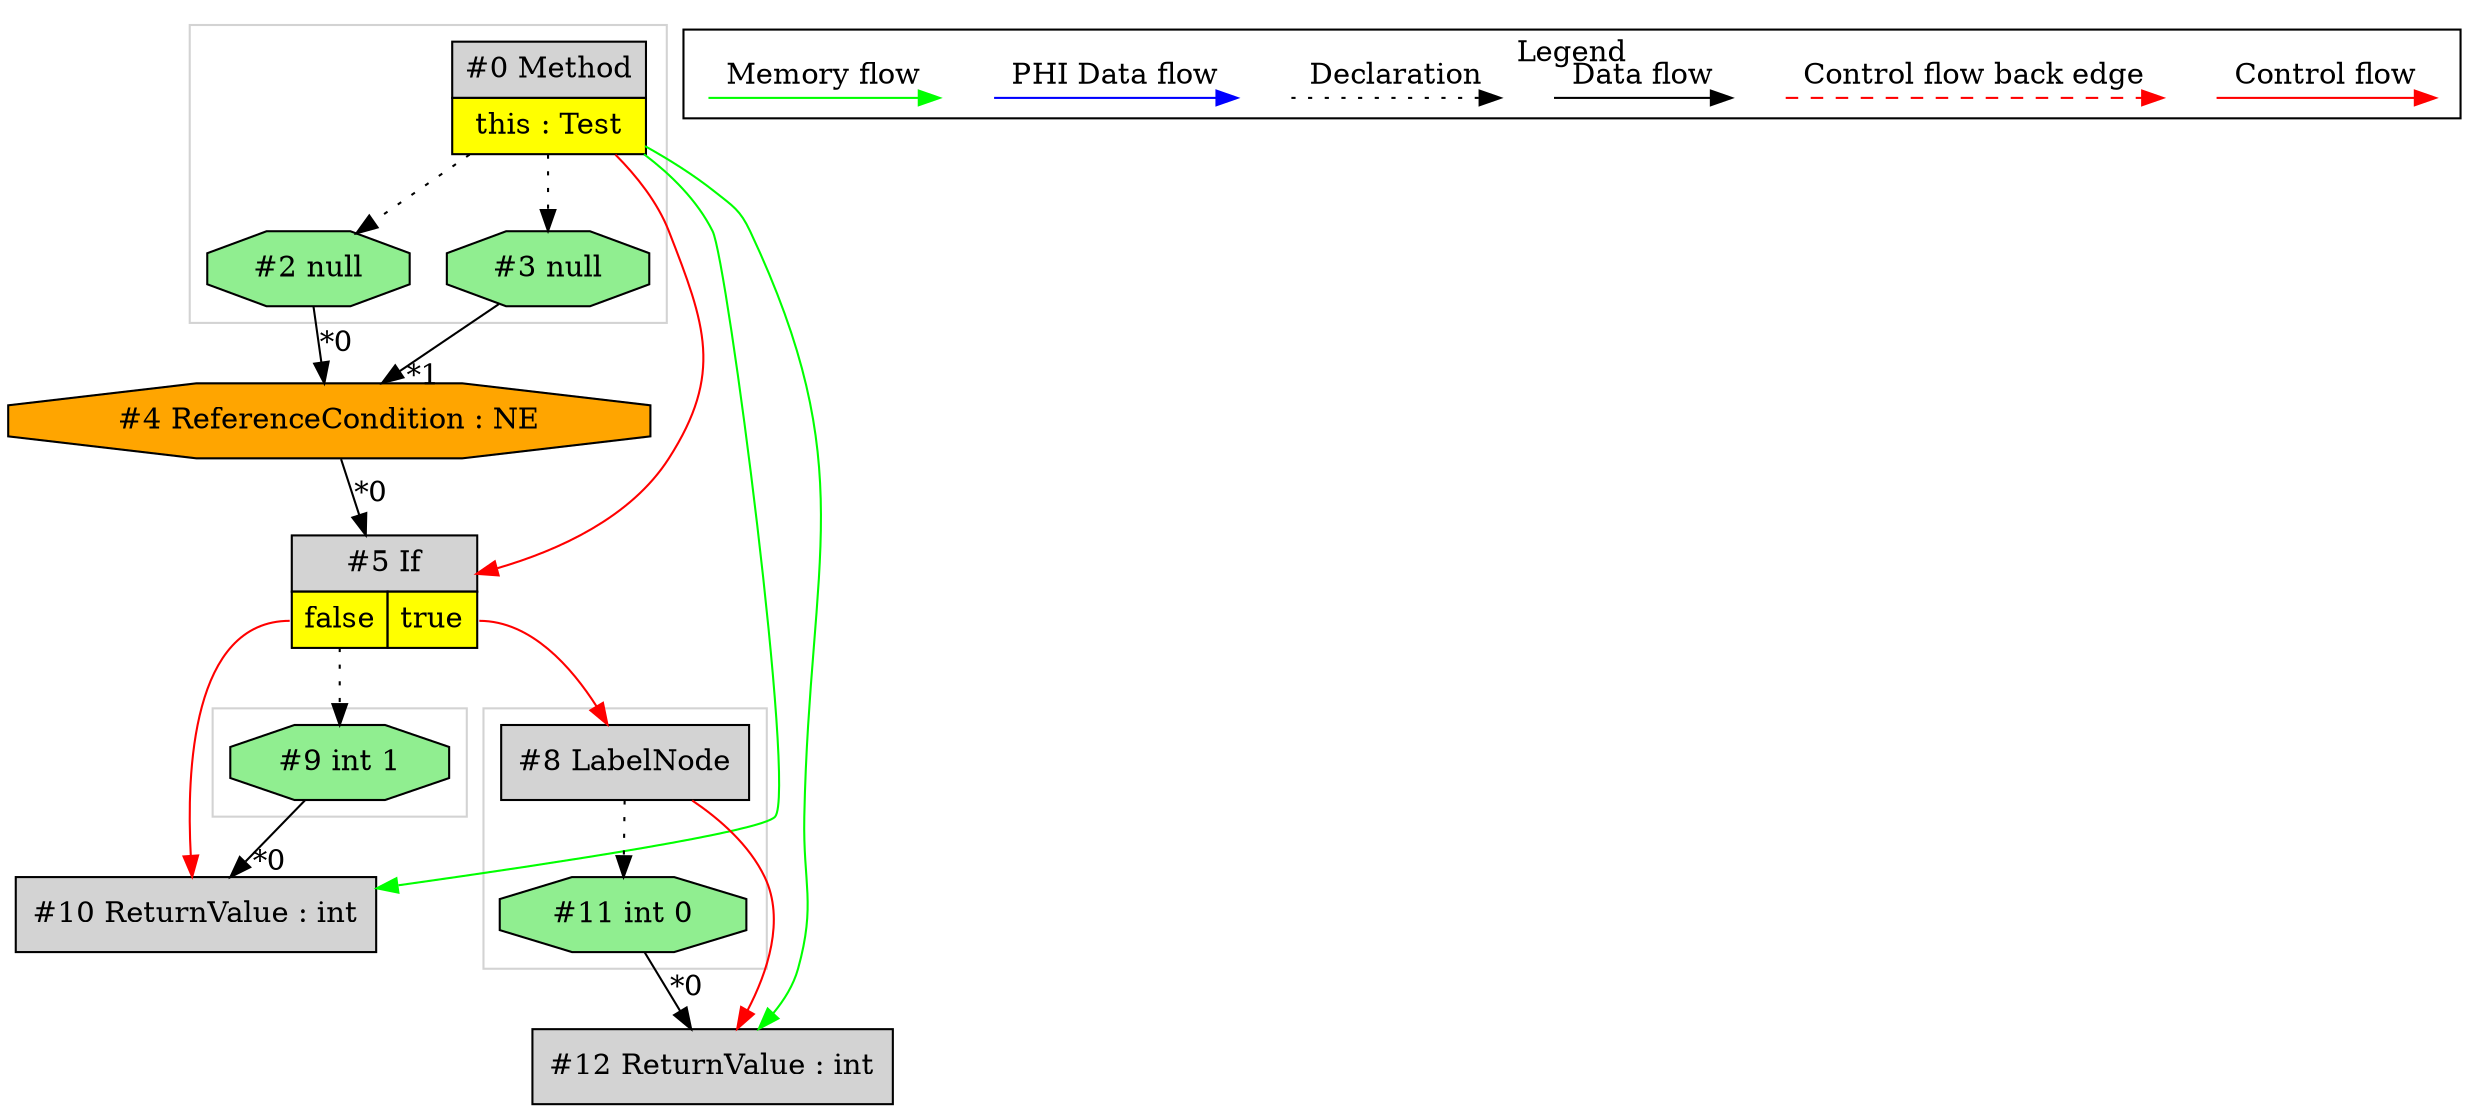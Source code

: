 digraph {
 ordering="in";
 node0[margin="0", label=<<table border="0" cellborder="1" cellspacing="0" cellpadding="5"><tr><td colspan="1">#0 Method</td></tr><tr><td port="prj1" bgcolor="yellow">this : Test</td></tr></table>>,shape=none, fillcolor=lightgrey, style=filled];
 node3[label="#3 null",shape=octagon, fillcolor=lightgreen, style=filled];
 node0 -> node3[style=dotted];
 node4[label="#4 ReferenceCondition : NE",shape=octagon, fillcolor=orange, style=filled];
 node2 -> node4[headlabel="*0", labeldistance=2];
 node3 -> node4[headlabel="*1", labeldistance=2];
 node2[label="#2 null",shape=octagon, fillcolor=lightgreen, style=filled];
 node0 -> node2[style=dotted];
 node5[margin="0", label=<<table border="0" cellborder="1" cellspacing="0" cellpadding="5"><tr><td colspan="2">#5 If</td></tr><tr><td port="prj7" bgcolor="yellow">false</td><td port="prj6" bgcolor="yellow">true</td></tr></table>>,shape=none, fillcolor=lightgrey, style=filled];
 node4 -> node5[headlabel="*0", labeldistance=2];
 node0 -> node5[labeldistance=2, color=red, fontcolor=red];
 node9[label="#9 int 1",shape=octagon, fillcolor=lightgreen, style=filled];
 node5:prj7 -> node9[style=dotted];
 node10[label="#10 ReturnValue : int",shape=box, fillcolor=lightgrey, style=filled];
 node9 -> node10[headlabel="*0", labeldistance=2];
 node5:prj7 -> node10[labeldistance=2, color=red, fontcolor=red];
 node0 -> node10[labeldistance=2, color=green, constraint=false];
 node8[label="#8 LabelNode",shape=box, fillcolor=lightgrey, style=filled];
 node5:prj6 -> node8[labeldistance=2, color=red, fontcolor=red];
 node12[label="#12 ReturnValue : int",shape=box, fillcolor=lightgrey, style=filled];
 node11 -> node12[headlabel="*0", labeldistance=2];
 node8 -> node12[labeldistance=2, color=red, fontcolor=red];
 node0 -> node12[labeldistance=2, color=green, constraint=false];
 node11[label="#11 int 0",shape=octagon, fillcolor=lightgreen, style=filled];
 node8 -> node11[style=dotted];
 subgraph cluster_0 {
  color=lightgray;
  node9;
 }
 subgraph cluster_1 {
  color=lightgray;
  node0;
  node2;
  node3;
 }
 subgraph cluster_2 {
  color=lightgray;
  node8;
  node11;
 }
 subgraph cluster_000 {
  label = "Legend";
  node [shape=point]
  {
   rank=same;
   c0 [style = invis];
   c1 [style = invis];
   c2 [style = invis];
   c3 [style = invis];
   d0 [style = invis];
   d1 [style = invis];
   d2 [style = invis];
   d3 [style = invis];
   d4 [style = invis];
   d5 [style = invis];
   d6 [style = invis];
   d7 [style = invis];
  }
  c0 -> c1 [label="Control flow", style=solid, color=red]
  c2 -> c3 [label="Control flow back edge", style=dashed, color=red]
  d0 -> d1 [label="Data flow"]
  d2 -> d3 [label="Declaration", style=dotted]
  d4 -> d5 [label="PHI Data flow", color=blue]
  d6 -> d7 [label="Memory flow", color=green]
 }

}
